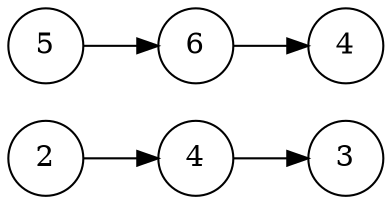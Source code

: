 digraph G {
    rankdir=LR;
    node [shape=circle];

    na2 [label="2"];
    na4 [label="4"];
    na3 [label="3"];

    nb5 [label="5"];
    nb6 [label="6"];
    nb4 [label="4"];

    na2 -> na4 -> na3;
    nb5 -> nb6 -> nb4;
}

